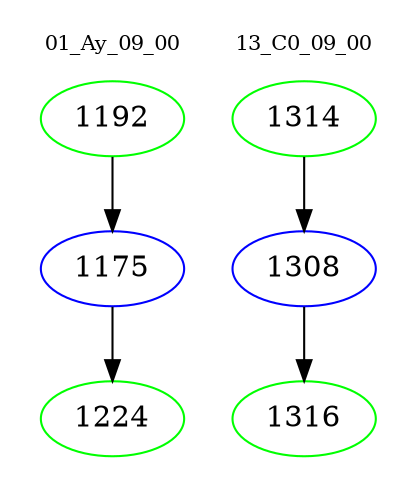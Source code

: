 digraph{
subgraph cluster_0 {
color = white
label = "01_Ay_09_00";
fontsize=10;
T0_1192 [label="1192", color="green"]
T0_1192 -> T0_1175 [color="black"]
T0_1175 [label="1175", color="blue"]
T0_1175 -> T0_1224 [color="black"]
T0_1224 [label="1224", color="green"]
}
subgraph cluster_1 {
color = white
label = "13_C0_09_00";
fontsize=10;
T1_1314 [label="1314", color="green"]
T1_1314 -> T1_1308 [color="black"]
T1_1308 [label="1308", color="blue"]
T1_1308 -> T1_1316 [color="black"]
T1_1316 [label="1316", color="green"]
}
}
